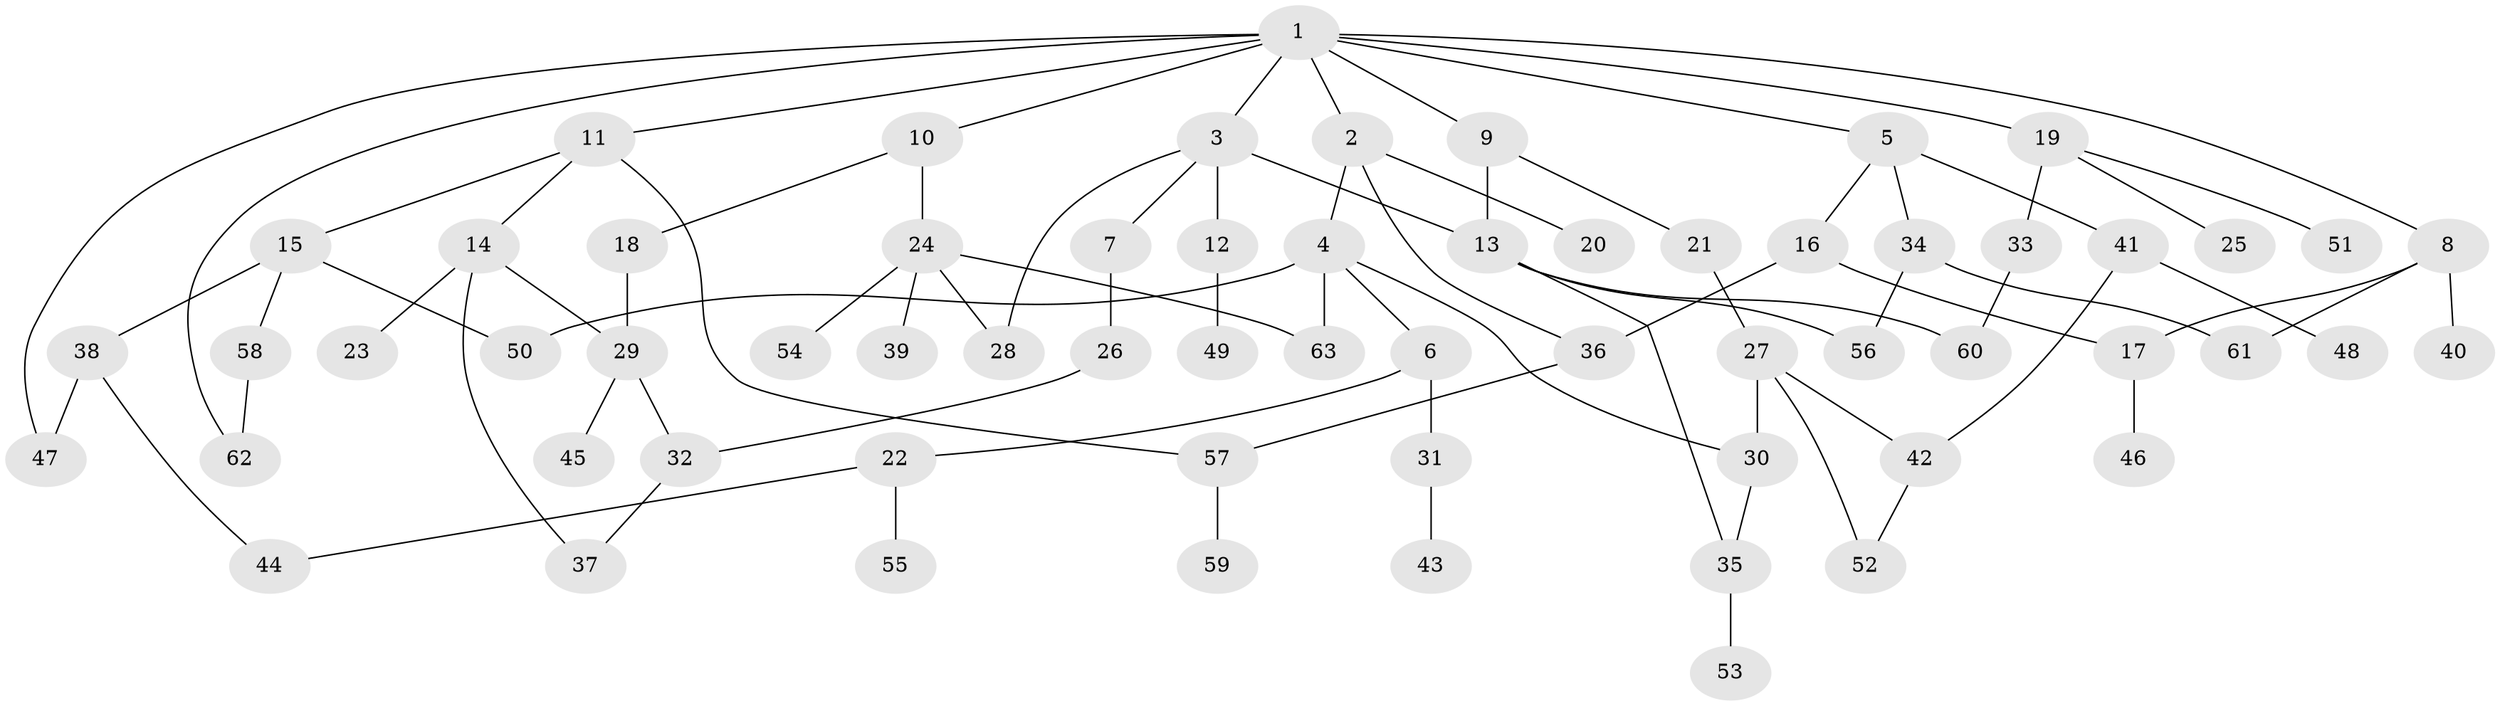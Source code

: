 // coarse degree distribution, {3: 0.3684210526315789, 2: 0.3157894736842105, 5: 0.21052631578947367, 1: 0.05263157894736842, 10: 0.05263157894736842}
// Generated by graph-tools (version 1.1) at 2025/36/03/04/25 23:36:12]
// undirected, 63 vertices, 82 edges
graph export_dot {
  node [color=gray90,style=filled];
  1;
  2;
  3;
  4;
  5;
  6;
  7;
  8;
  9;
  10;
  11;
  12;
  13;
  14;
  15;
  16;
  17;
  18;
  19;
  20;
  21;
  22;
  23;
  24;
  25;
  26;
  27;
  28;
  29;
  30;
  31;
  32;
  33;
  34;
  35;
  36;
  37;
  38;
  39;
  40;
  41;
  42;
  43;
  44;
  45;
  46;
  47;
  48;
  49;
  50;
  51;
  52;
  53;
  54;
  55;
  56;
  57;
  58;
  59;
  60;
  61;
  62;
  63;
  1 -- 2;
  1 -- 3;
  1 -- 5;
  1 -- 8;
  1 -- 9;
  1 -- 10;
  1 -- 11;
  1 -- 19;
  1 -- 62;
  1 -- 47;
  2 -- 4;
  2 -- 20;
  2 -- 36;
  3 -- 7;
  3 -- 12;
  3 -- 28;
  3 -- 13;
  4 -- 6;
  4 -- 63;
  4 -- 30;
  4 -- 50;
  5 -- 16;
  5 -- 34;
  5 -- 41;
  6 -- 22;
  6 -- 31;
  7 -- 26;
  8 -- 40;
  8 -- 61;
  8 -- 17;
  9 -- 13;
  9 -- 21;
  10 -- 18;
  10 -- 24;
  11 -- 14;
  11 -- 15;
  11 -- 57;
  12 -- 49;
  13 -- 35;
  13 -- 56;
  13 -- 60;
  14 -- 23;
  14 -- 29;
  14 -- 37;
  15 -- 38;
  15 -- 50;
  15 -- 58;
  16 -- 17;
  16 -- 36;
  17 -- 46;
  18 -- 29;
  19 -- 25;
  19 -- 33;
  19 -- 51;
  21 -- 27;
  22 -- 55;
  22 -- 44;
  24 -- 39;
  24 -- 54;
  24 -- 63;
  24 -- 28;
  26 -- 32;
  27 -- 30;
  27 -- 42;
  27 -- 52;
  29 -- 45;
  29 -- 32;
  30 -- 35;
  31 -- 43;
  32 -- 37;
  33 -- 60;
  34 -- 61;
  34 -- 56;
  35 -- 53;
  36 -- 57;
  38 -- 44;
  38 -- 47;
  41 -- 48;
  41 -- 42;
  42 -- 52;
  57 -- 59;
  58 -- 62;
}
